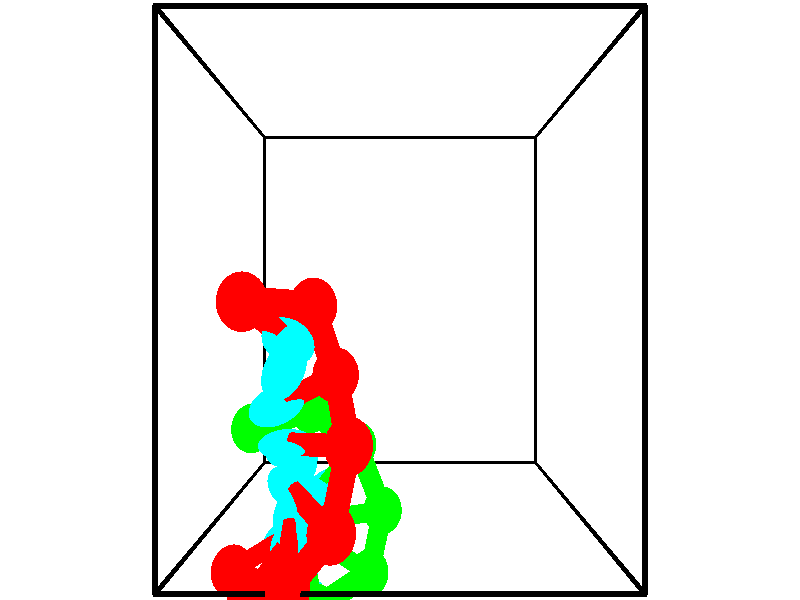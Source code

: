 // switches for output
#declare DRAW_BASES = 1; // possible values are 0, 1; only relevant for DNA ribbons
#declare DRAW_BASES_TYPE = 3; // possible values are 1, 2, 3; only relevant for DNA ribbons
#declare DRAW_FOG = 0; // set to 1 to enable fog

#include "colors.inc"

#include "transforms.inc"
background { rgb <1, 1, 1>}

#default {
   normal{
       ripples 0.25
       frequency 0.20
       turbulence 0.2
       lambda 5
   }
	finish {
		phong 0.1
		phong_size 40.
	}
}

// original window dimensions: 1024x640


// camera settings

camera {
	sky <-0, 1, 0>
	up <-0, 1, 0>
	right 1.6 * <1, 0, 0>
	location <2.5, 2.5, 11.1562>
	look_at <2.5, 2.5, 2.5>
	direction <0, 0, -8.6562>
	angle 67.0682
}


# declare cpy_camera_pos = <2.5, 2.5, 11.1562>;
# if (DRAW_FOG = 1)
fog {
	fog_type 2
	up vnormalize(cpy_camera_pos)
	color rgbt<1,1,1,0.3>
	distance 1e-5
	fog_alt 3e-3
	fog_offset 4
}
# end


// LIGHTS

# declare lum = 6;
global_settings {
	ambient_light rgb lum * <0.05, 0.05, 0.05>
	max_trace_level 15
}# declare cpy_direct_light_amount = 0.25;
light_source
{	1000 * <-1, -1, 1>,
	rgb lum * cpy_direct_light_amount
	parallel
}

light_source
{	1000 * <1, 1, -1>,
	rgb lum * cpy_direct_light_amount
	parallel
}

// strand 0

// nucleotide -1

// particle -1
sphere {
	<0.932692, 2.485671, 5.165205> 0.250000
	pigment { color rgbt <1,0,0,0> }
	no_shadow
}
cylinder {
	<1.229660, 2.312737, 5.369907>,  <1.407841, 2.208976, 5.492729>, 0.100000
	pigment { color rgbt <1,0,0,0> }
	no_shadow
}
cylinder {
	<1.229660, 2.312737, 5.369907>,  <0.932692, 2.485671, 5.165205>, 0.100000
	pigment { color rgbt <1,0,0,0> }
	no_shadow
}

// particle -1
sphere {
	<1.229660, 2.312737, 5.369907> 0.100000
	pigment { color rgbt <1,0,0,0> }
	no_shadow
}
sphere {
	0, 1
	scale<0.080000,0.200000,0.300000>
	matrix <0.057065, -0.720305, -0.691306,
		0.667498, 0.542444, -0.510098,
		0.742421, -0.432337, 0.511757,
		1.452386, 2.183035, 5.523435>
	pigment { color rgbt <0,1,1,0> }
	no_shadow
}
cylinder {
	<1.587213, 2.446311, 4.802690>,  <0.932692, 2.485671, 5.165205>, 0.130000
	pigment { color rgbt <1,0,0,0> }
	no_shadow
}

// nucleotide -1

// particle -1
sphere {
	<1.587213, 2.446311, 4.802690> 0.250000
	pigment { color rgbt <1,0,0,0> }
	no_shadow
}
cylinder {
	<1.458645, 2.151062, 5.039963>,  <1.381504, 1.973913, 5.182326>, 0.100000
	pigment { color rgbt <1,0,0,0> }
	no_shadow
}
cylinder {
	<1.458645, 2.151062, 5.039963>,  <1.587213, 2.446311, 4.802690>, 0.100000
	pigment { color rgbt <1,0,0,0> }
	no_shadow
}

// particle -1
sphere {
	<1.458645, 2.151062, 5.039963> 0.100000
	pigment { color rgbt <1,0,0,0> }
	no_shadow
}
sphere {
	0, 1
	scale<0.080000,0.200000,0.300000>
	matrix <-0.082264, -0.602288, -0.794029,
		0.943357, -0.304014, 0.132867,
		-0.321420, -0.738122, 0.593182,
		1.362219, 1.929625, 5.217917>
	pigment { color rgbt <0,1,1,0> }
	no_shadow
}
cylinder {
	<1.804582, 1.822683, 4.627210>,  <1.587213, 2.446311, 4.802690>, 0.130000
	pigment { color rgbt <1,0,0,0> }
	no_shadow
}

// nucleotide -1

// particle -1
sphere {
	<1.804582, 1.822683, 4.627210> 0.250000
	pigment { color rgbt <1,0,0,0> }
	no_shadow
}
cylinder {
	<1.485149, 1.699303, 4.833946>,  <1.293490, 1.625274, 4.957988>, 0.100000
	pigment { color rgbt <1,0,0,0> }
	no_shadow
}
cylinder {
	<1.485149, 1.699303, 4.833946>,  <1.804582, 1.822683, 4.627210>, 0.100000
	pigment { color rgbt <1,0,0,0> }
	no_shadow
}

// particle -1
sphere {
	<1.485149, 1.699303, 4.833946> 0.100000
	pigment { color rgbt <1,0,0,0> }
	no_shadow
}
sphere {
	0, 1
	scale<0.080000,0.200000,0.300000>
	matrix <-0.148805, -0.730864, -0.666105,
		0.583201, -0.608848, 0.537756,
		-0.798582, -0.308452, 0.516840,
		1.245575, 1.606767, 4.988998>
	pigment { color rgbt <0,1,1,0> }
	no_shadow
}
cylinder {
	<1.973755, 1.252483, 4.974874>,  <1.804582, 1.822683, 4.627210>, 0.130000
	pigment { color rgbt <1,0,0,0> }
	no_shadow
}

// nucleotide -1

// particle -1
sphere {
	<1.973755, 1.252483, 4.974874> 0.250000
	pigment { color rgbt <1,0,0,0> }
	no_shadow
}
cylinder {
	<1.585182, 1.245178, 4.880226>,  <1.352039, 1.240795, 4.823437>, 0.100000
	pigment { color rgbt <1,0,0,0> }
	no_shadow
}
cylinder {
	<1.585182, 1.245178, 4.880226>,  <1.973755, 1.252483, 4.974874>, 0.100000
	pigment { color rgbt <1,0,0,0> }
	no_shadow
}

// particle -1
sphere {
	<1.585182, 1.245178, 4.880226> 0.100000
	pigment { color rgbt <1,0,0,0> }
	no_shadow
}
sphere {
	0, 1
	scale<0.080000,0.200000,0.300000>
	matrix <0.109610, -0.918850, -0.379079,
		-0.210495, -0.394185, 0.894601,
		-0.971431, -0.018263, -0.236619,
		1.293753, 1.239699, 4.809240>
	pigment { color rgbt <0,1,1,0> }
	no_shadow
}
cylinder {
	<1.802451, 0.516818, 5.022101>,  <1.973755, 1.252483, 4.974874>, 0.130000
	pigment { color rgbt <1,0,0,0> }
	no_shadow
}

// nucleotide -1

// particle -1
sphere {
	<1.802451, 0.516818, 5.022101> 0.250000
	pigment { color rgbt <1,0,0,0> }
	no_shadow
}
cylinder {
	<1.519825, 0.684471, 4.794033>,  <1.350249, 0.785063, 4.657192>, 0.100000
	pigment { color rgbt <1,0,0,0> }
	no_shadow
}
cylinder {
	<1.519825, 0.684471, 4.794033>,  <1.802451, 0.516818, 5.022101>, 0.100000
	pigment { color rgbt <1,0,0,0> }
	no_shadow
}

// particle -1
sphere {
	<1.519825, 0.684471, 4.794033> 0.100000
	pigment { color rgbt <1,0,0,0> }
	no_shadow
}
sphere {
	0, 1
	scale<0.080000,0.200000,0.300000>
	matrix <-0.070938, -0.843618, -0.532237,
		-0.704083, -0.335613, 0.625804,
		-0.706565, 0.419132, -0.570170,
		1.307855, 0.810211, 4.622982>
	pigment { color rgbt <0,1,1,0> }
	no_shadow
}
cylinder {
	<1.307926, -0.027709, 4.849219>,  <1.802451, 0.516818, 5.022101>, 0.130000
	pigment { color rgbt <1,0,0,0> }
	no_shadow
}

// nucleotide -1

// particle -1
sphere {
	<1.307926, -0.027709, 4.849219> 0.250000
	pigment { color rgbt <1,0,0,0> }
	no_shadow
}
cylinder {
	<1.282875, 0.244156, 4.556881>,  <1.267844, 0.407275, 4.381478>, 0.100000
	pigment { color rgbt <1,0,0,0> }
	no_shadow
}
cylinder {
	<1.282875, 0.244156, 4.556881>,  <1.307926, -0.027709, 4.849219>, 0.100000
	pigment { color rgbt <1,0,0,0> }
	no_shadow
}

// particle -1
sphere {
	<1.282875, 0.244156, 4.556881> 0.100000
	pigment { color rgbt <1,0,0,0> }
	no_shadow
}
sphere {
	0, 1
	scale<0.080000,0.200000,0.300000>
	matrix <0.019415, -0.731315, -0.681763,
		-0.997848, -0.056886, 0.032605,
		-0.062627, 0.679663, -0.730846,
		1.264087, 0.448055, 4.337627>
	pigment { color rgbt <0,1,1,0> }
	no_shadow
}
cylinder {
	<0.818765, -0.271461, 4.383346>,  <1.307926, -0.027709, 4.849219>, 0.130000
	pigment { color rgbt <1,0,0,0> }
	no_shadow
}

// nucleotide -1

// particle -1
sphere {
	<0.818765, -0.271461, 4.383346> 0.250000
	pigment { color rgbt <1,0,0,0> }
	no_shadow
}
cylinder {
	<1.043434, -0.029877, 4.157158>,  <1.178236, 0.115074, 4.021445>, 0.100000
	pigment { color rgbt <1,0,0,0> }
	no_shadow
}
cylinder {
	<1.043434, -0.029877, 4.157158>,  <0.818765, -0.271461, 4.383346>, 0.100000
	pigment { color rgbt <1,0,0,0> }
	no_shadow
}

// particle -1
sphere {
	<1.043434, -0.029877, 4.157158> 0.100000
	pigment { color rgbt <1,0,0,0> }
	no_shadow
}
sphere {
	0, 1
	scale<0.080000,0.200000,0.300000>
	matrix <-0.013654, -0.676603, -0.736221,
		-0.827247, 0.421236, -0.371783,
		0.561673, 0.603960, -0.565470,
		1.211936, 0.151311, 3.987517>
	pigment { color rgbt <0,1,1,0> }
	no_shadow
}
cylinder {
	<0.439050, -0.264104, 3.749359>,  <0.818765, -0.271461, 4.383346>, 0.130000
	pigment { color rgbt <1,0,0,0> }
	no_shadow
}

// nucleotide -1

// particle -1
sphere {
	<0.439050, -0.264104, 3.749359> 0.250000
	pigment { color rgbt <1,0,0,0> }
	no_shadow
}
cylinder {
	<0.789021, -0.111618, 3.629910>,  <0.999003, -0.020126, 3.558239>, 0.100000
	pigment { color rgbt <1,0,0,0> }
	no_shadow
}
cylinder {
	<0.789021, -0.111618, 3.629910>,  <0.439050, -0.264104, 3.749359>, 0.100000
	pigment { color rgbt <1,0,0,0> }
	no_shadow
}

// particle -1
sphere {
	<0.789021, -0.111618, 3.629910> 0.100000
	pigment { color rgbt <1,0,0,0> }
	no_shadow
}
sphere {
	0, 1
	scale<0.080000,0.200000,0.300000>
	matrix <0.047228, -0.680903, -0.730849,
		-0.481945, 0.625336, -0.613745,
		0.874928, 0.381215, -0.298625,
		1.051499, 0.002747, 3.540322>
	pigment { color rgbt <0,1,1,0> }
	no_shadow
}
// strand 1

// nucleotide -1

// particle -1
sphere {
	<0.401338, -1.252838, 2.374479> 0.250000
	pigment { color rgbt <0,1,0,0> }
	no_shadow
}
cylinder {
	<0.782311, -1.182251, 2.275097>,  <1.010895, -1.139899, 2.215468>, 0.100000
	pigment { color rgbt <0,1,0,0> }
	no_shadow
}
cylinder {
	<0.782311, -1.182251, 2.275097>,  <0.401338, -1.252838, 2.374479>, 0.100000
	pigment { color rgbt <0,1,0,0> }
	no_shadow
}

// particle -1
sphere {
	<0.782311, -1.182251, 2.275097> 0.100000
	pigment { color rgbt <0,1,0,0> }
	no_shadow
}
sphere {
	0, 1
	scale<0.080000,0.200000,0.300000>
	matrix <-0.064160, 0.913125, 0.402600,
		0.297916, -0.367509, 0.881013,
		0.952433, 0.176467, -0.248455,
		1.068041, -1.129311, 2.200560>
	pigment { color rgbt <0,1,1,0> }
	no_shadow
}
cylinder {
	<0.694485, -1.033298, 2.967559>,  <0.401338, -1.252838, 2.374479>, 0.130000
	pigment { color rgbt <0,1,0,0> }
	no_shadow
}

// nucleotide -1

// particle -1
sphere {
	<0.694485, -1.033298, 2.967559> 0.250000
	pigment { color rgbt <0,1,0,0> }
	no_shadow
}
cylinder {
	<0.917937, -0.890472, 2.668110>,  <1.052009, -0.804777, 2.488440>, 0.100000
	pigment { color rgbt <0,1,0,0> }
	no_shadow
}
cylinder {
	<0.917937, -0.890472, 2.668110>,  <0.694485, -1.033298, 2.967559>, 0.100000
	pigment { color rgbt <0,1,0,0> }
	no_shadow
}

// particle -1
sphere {
	<0.917937, -0.890472, 2.668110> 0.100000
	pigment { color rgbt <0,1,0,0> }
	no_shadow
}
sphere {
	0, 1
	scale<0.080000,0.200000,0.300000>
	matrix <0.078179, 0.875904, 0.476109,
		0.825723, -0.324496, 0.461393,
		0.558632, 0.357062, -0.748623,
		1.085527, -0.783354, 2.443523>
	pigment { color rgbt <0,1,1,0> }
	no_shadow
}
cylinder {
	<1.391435, -0.881022, 3.201187>,  <0.694485, -1.033298, 2.967559>, 0.130000
	pigment { color rgbt <0,1,0,0> }
	no_shadow
}

// nucleotide -1

// particle -1
sphere {
	<1.391435, -0.881022, 3.201187> 0.250000
	pigment { color rgbt <0,1,0,0> }
	no_shadow
}
cylinder {
	<1.271647, -0.638382, 2.906609>,  <1.199775, -0.492798, 2.729861>, 0.100000
	pigment { color rgbt <0,1,0,0> }
	no_shadow
}
cylinder {
	<1.271647, -0.638382, 2.906609>,  <1.391435, -0.881022, 3.201187>, 0.100000
	pigment { color rgbt <0,1,0,0> }
	no_shadow
}

// particle -1
sphere {
	<1.271647, -0.638382, 2.906609> 0.100000
	pigment { color rgbt <0,1,0,0> }
	no_shadow
}
sphere {
	0, 1
	scale<0.080000,0.200000,0.300000>
	matrix <0.137435, 0.791247, 0.595852,
		0.944156, 0.077226, -0.320322,
		-0.299470, 0.606600, -0.736447,
		1.181807, -0.456402, 2.685674>
	pigment { color rgbt <0,1,1,0> }
	no_shadow
}
cylinder {
	<2.096661, -0.514029, 3.146483>,  <1.391435, -0.881022, 3.201187>, 0.130000
	pigment { color rgbt <0,1,0,0> }
	no_shadow
}

// nucleotide -1

// particle -1
sphere {
	<2.096661, -0.514029, 3.146483> 0.250000
	pigment { color rgbt <0,1,0,0> }
	no_shadow
}
cylinder {
	<1.742175, -0.328720, 3.145630>,  <1.529484, -0.217535, 3.145118>, 0.100000
	pigment { color rgbt <0,1,0,0> }
	no_shadow
}
cylinder {
	<1.742175, -0.328720, 3.145630>,  <2.096661, -0.514029, 3.146483>, 0.100000
	pigment { color rgbt <0,1,0,0> }
	no_shadow
}

// particle -1
sphere {
	<1.742175, -0.328720, 3.145630> 0.100000
	pigment { color rgbt <0,1,0,0> }
	no_shadow
}
sphere {
	0, 1
	scale<0.080000,0.200000,0.300000>
	matrix <0.347109, 0.667035, 0.659226,
		0.306823, 0.583475, -0.751941,
		-0.886214, 0.463272, -0.002133,
		1.476311, -0.189739, 3.144990>
	pigment { color rgbt <0,1,1,0> }
	no_shadow
}
cylinder {
	<2.272354, 0.197881, 3.224842>,  <2.096661, -0.514029, 3.146483>, 0.130000
	pigment { color rgbt <0,1,0,0> }
	no_shadow
}

// nucleotide -1

// particle -1
sphere {
	<2.272354, 0.197881, 3.224842> 0.250000
	pigment { color rgbt <0,1,0,0> }
	no_shadow
}
cylinder {
	<1.884212, 0.173828, 3.318474>,  <1.651326, 0.159396, 3.374653>, 0.100000
	pigment { color rgbt <0,1,0,0> }
	no_shadow
}
cylinder {
	<1.884212, 0.173828, 3.318474>,  <2.272354, 0.197881, 3.224842>, 0.100000
	pigment { color rgbt <0,1,0,0> }
	no_shadow
}

// particle -1
sphere {
	<1.884212, 0.173828, 3.318474> 0.100000
	pigment { color rgbt <0,1,0,0> }
	no_shadow
}
sphere {
	0, 1
	scale<0.080000,0.200000,0.300000>
	matrix <0.115336, 0.735925, 0.667167,
		-0.212384, 0.674388, -0.707174,
		-0.970356, -0.060133, 0.234080,
		1.593105, 0.155788, 3.388698>
	pigment { color rgbt <0,1,1,0> }
	no_shadow
}
cylinder {
	<1.938499, 0.920271, 3.246684>,  <2.272354, 0.197881, 3.224842>, 0.130000
	pigment { color rgbt <0,1,0,0> }
	no_shadow
}

// nucleotide -1

// particle -1
sphere {
	<1.938499, 0.920271, 3.246684> 0.250000
	pigment { color rgbt <0,1,0,0> }
	no_shadow
}
cylinder {
	<1.697160, 0.697327, 3.474831>,  <1.552356, 0.563560, 3.611719>, 0.100000
	pigment { color rgbt <0,1,0,0> }
	no_shadow
}
cylinder {
	<1.697160, 0.697327, 3.474831>,  <1.938499, 0.920271, 3.246684>, 0.100000
	pigment { color rgbt <0,1,0,0> }
	no_shadow
}

// particle -1
sphere {
	<1.697160, 0.697327, 3.474831> 0.100000
	pigment { color rgbt <0,1,0,0> }
	no_shadow
}
sphere {
	0, 1
	scale<0.080000,0.200000,0.300000>
	matrix <-0.183964, 0.793200, 0.580510,
		-0.775968, 0.245323, -0.581111,
		-0.603349, -0.557360, 0.570367,
		1.516155, 0.530119, 3.645941>
	pigment { color rgbt <0,1,1,0> }
	no_shadow
}
cylinder {
	<1.353364, 1.331839, 3.435220>,  <1.938499, 0.920271, 3.246684>, 0.130000
	pigment { color rgbt <0,1,0,0> }
	no_shadow
}

// nucleotide -1

// particle -1
sphere {
	<1.353364, 1.331839, 3.435220> 0.250000
	pigment { color rgbt <0,1,0,0> }
	no_shadow
}
cylinder {
	<1.331748, 1.061584, 3.729321>,  <1.318778, 0.899431, 3.905781>, 0.100000
	pigment { color rgbt <0,1,0,0> }
	no_shadow
}
cylinder {
	<1.331748, 1.061584, 3.729321>,  <1.353364, 1.331839, 3.435220>, 0.100000
	pigment { color rgbt <0,1,0,0> }
	no_shadow
}

// particle -1
sphere {
	<1.331748, 1.061584, 3.729321> 0.100000
	pigment { color rgbt <0,1,0,0> }
	no_shadow
}
sphere {
	0, 1
	scale<0.080000,0.200000,0.300000>
	matrix <-0.137967, 0.734317, 0.664638,
		-0.988961, -0.065523, -0.132898,
		-0.054040, -0.675637, 0.735251,
		1.315536, 0.858893, 3.949896>
	pigment { color rgbt <0,1,1,0> }
	no_shadow
}
cylinder {
	<0.684032, 1.185906, 3.736144>,  <1.353364, 1.331839, 3.435220>, 0.130000
	pigment { color rgbt <0,1,0,0> }
	no_shadow
}

// nucleotide -1

// particle -1
sphere {
	<0.684032, 1.185906, 3.736144> 0.250000
	pigment { color rgbt <0,1,0,0> }
	no_shadow
}
cylinder {
	<0.960846, 1.125397, 4.018478>,  <1.126934, 1.089091, 4.187879>, 0.100000
	pigment { color rgbt <0,1,0,0> }
	no_shadow
}
cylinder {
	<0.960846, 1.125397, 4.018478>,  <0.684032, 1.185906, 3.736144>, 0.100000
	pigment { color rgbt <0,1,0,0> }
	no_shadow
}

// particle -1
sphere {
	<0.960846, 1.125397, 4.018478> 0.100000
	pigment { color rgbt <0,1,0,0> }
	no_shadow
}
sphere {
	0, 1
	scale<0.080000,0.200000,0.300000>
	matrix <-0.360520, 0.774690, 0.519501,
		-0.625390, -0.613981, 0.481575,
		0.692035, -0.151273, 0.705835,
		1.168457, 1.080015, 4.230229>
	pigment { color rgbt <0,1,1,0> }
	no_shadow
}
// box output
cylinder {
	<0.000000, 0.000000, 0.000000>,  <5.000000, 0.000000, 0.000000>, 0.025000
	pigment { color rgbt <0,0,0,0> }
	no_shadow
}
cylinder {
	<0.000000, 0.000000, 0.000000>,  <0.000000, 5.000000, 0.000000>, 0.025000
	pigment { color rgbt <0,0,0,0> }
	no_shadow
}
cylinder {
	<0.000000, 0.000000, 0.000000>,  <0.000000, 0.000000, 5.000000>, 0.025000
	pigment { color rgbt <0,0,0,0> }
	no_shadow
}
cylinder {
	<5.000000, 5.000000, 5.000000>,  <0.000000, 5.000000, 5.000000>, 0.025000
	pigment { color rgbt <0,0,0,0> }
	no_shadow
}
cylinder {
	<5.000000, 5.000000, 5.000000>,  <5.000000, 0.000000, 5.000000>, 0.025000
	pigment { color rgbt <0,0,0,0> }
	no_shadow
}
cylinder {
	<5.000000, 5.000000, 5.000000>,  <5.000000, 5.000000, 0.000000>, 0.025000
	pigment { color rgbt <0,0,0,0> }
	no_shadow
}
cylinder {
	<0.000000, 0.000000, 5.000000>,  <0.000000, 5.000000, 5.000000>, 0.025000
	pigment { color rgbt <0,0,0,0> }
	no_shadow
}
cylinder {
	<0.000000, 0.000000, 5.000000>,  <5.000000, 0.000000, 5.000000>, 0.025000
	pigment { color rgbt <0,0,0,0> }
	no_shadow
}
cylinder {
	<5.000000, 5.000000, 0.000000>,  <0.000000, 5.000000, 0.000000>, 0.025000
	pigment { color rgbt <0,0,0,0> }
	no_shadow
}
cylinder {
	<5.000000, 5.000000, 0.000000>,  <5.000000, 0.000000, 0.000000>, 0.025000
	pigment { color rgbt <0,0,0,0> }
	no_shadow
}
cylinder {
	<5.000000, 0.000000, 5.000000>,  <5.000000, 0.000000, 0.000000>, 0.025000
	pigment { color rgbt <0,0,0,0> }
	no_shadow
}
cylinder {
	<0.000000, 5.000000, 0.000000>,  <0.000000, 5.000000, 5.000000>, 0.025000
	pigment { color rgbt <0,0,0,0> }
	no_shadow
}
// end of box output
